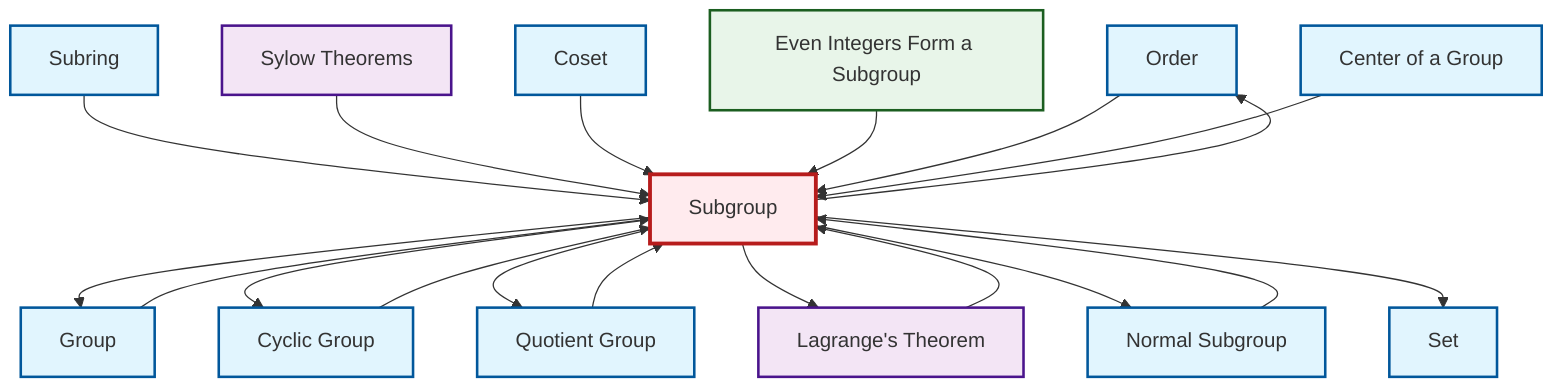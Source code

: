 graph TD
    classDef definition fill:#e1f5fe,stroke:#01579b,stroke-width:2px
    classDef theorem fill:#f3e5f5,stroke:#4a148c,stroke-width:2px
    classDef axiom fill:#fff3e0,stroke:#e65100,stroke-width:2px
    classDef example fill:#e8f5e9,stroke:#1b5e20,stroke-width:2px
    classDef current fill:#ffebee,stroke:#b71c1c,stroke-width:3px
    def-order["Order"]:::definition
    def-center-of-group["Center of a Group"]:::definition
    def-group["Group"]:::definition
    def-subring["Subring"]:::definition
    def-coset["Coset"]:::definition
    ex-even-integers-subgroup["Even Integers Form a Subgroup"]:::example
    def-quotient-group["Quotient Group"]:::definition
    def-cyclic-group["Cyclic Group"]:::definition
    def-normal-subgroup["Normal Subgroup"]:::definition
    def-set["Set"]:::definition
    def-subgroup["Subgroup"]:::definition
    thm-sylow["Sylow Theorems"]:::theorem
    thm-lagrange["Lagrange's Theorem"]:::theorem
    def-subring --> def-subgroup
    def-quotient-group --> def-subgroup
    def-subgroup --> def-group
    def-normal-subgroup --> def-subgroup
    def-group --> def-subgroup
    def-subgroup --> def-cyclic-group
    def-subgroup --> def-quotient-group
    def-subgroup --> thm-lagrange
    thm-lagrange --> def-subgroup
    def-subgroup --> def-normal-subgroup
    thm-sylow --> def-subgroup
    def-subgroup --> def-order
    def-coset --> def-subgroup
    def-cyclic-group --> def-subgroup
    ex-even-integers-subgroup --> def-subgroup
    def-subgroup --> def-set
    def-order --> def-subgroup
    def-center-of-group --> def-subgroup
    class def-subgroup current